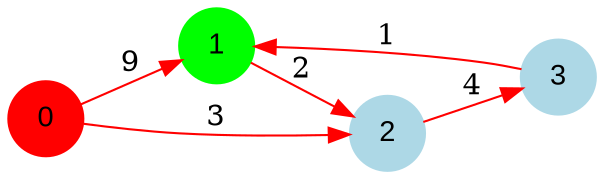 digraph graphe {
rankdir = LR;
edge [color=red];
0 [fontname="Arial", shape = circle, color=red, style=filled];
1 [fontname="Arial", shape = circle, color=green, style=filled];
2 [fontname="Arial", shape = circle, color=lightblue, style=filled];
3 [fontname="Arial", shape = circle, color=lightblue, style=filled];
	0 -> 1 [label = "9"];
	0 -> 2 [label = "3"];
	1 -> 2 [label = "2"];
	2 -> 3 [label = "4"];
	3 -> 1 [label = "1"];
}